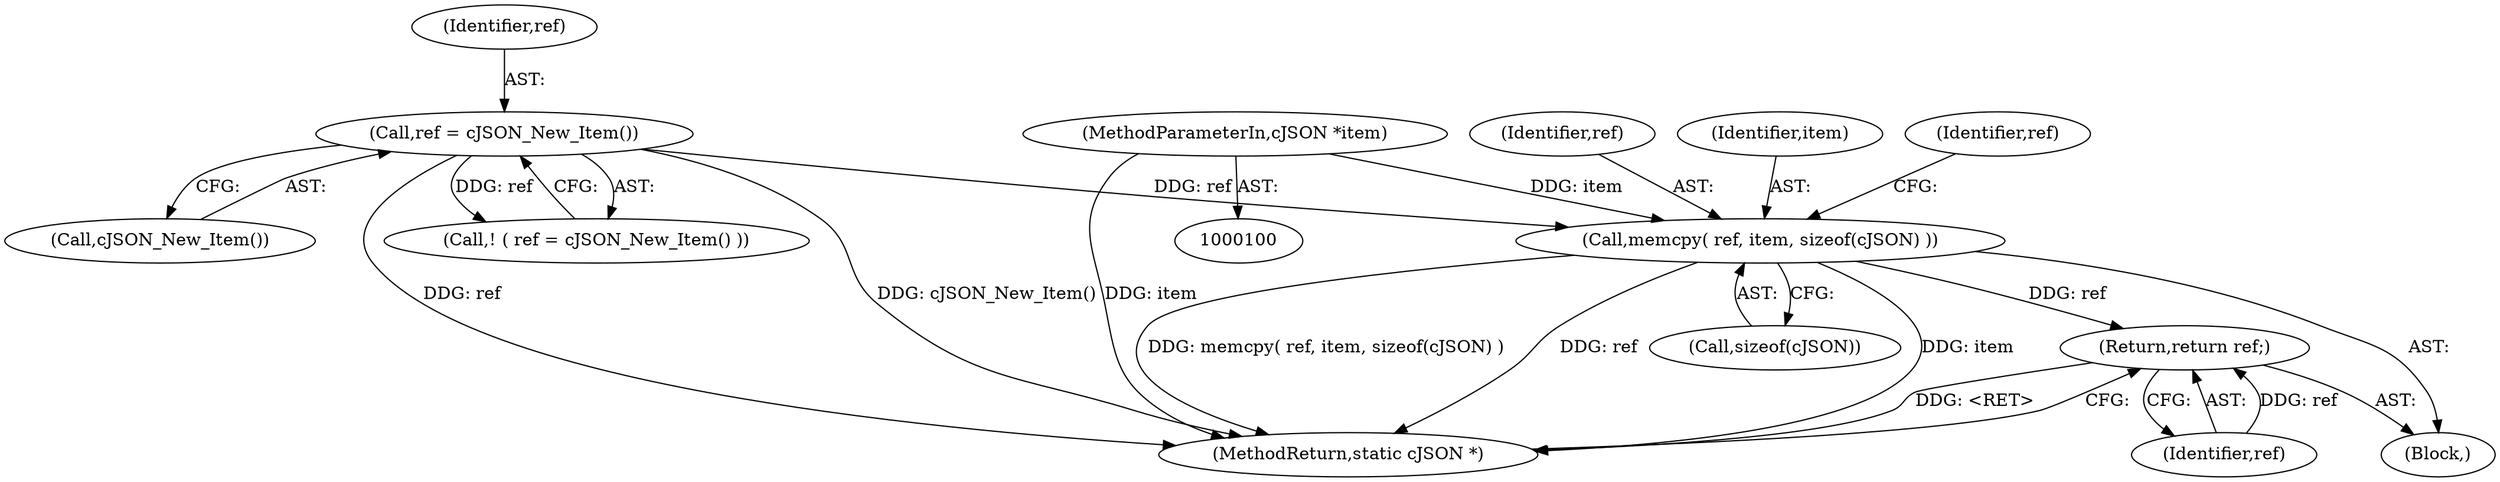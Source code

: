 digraph "1_iperf_91f2fa59e8ed80dfbf400add0164ee0e508e412a_33@API" {
"1000111" [label="(Call,memcpy( ref, item, sizeof(cJSON) ))"];
"1000106" [label="(Call,ref = cJSON_New_Item())"];
"1000101" [label="(MethodParameterIn,cJSON *item)"];
"1000135" [label="(Return,return ref;)"];
"1000137" [label="(MethodReturn,static cJSON *)"];
"1000105" [label="(Call,! ( ref = cJSON_New_Item() ))"];
"1000113" [label="(Identifier,item)"];
"1000102" [label="(Block,)"];
"1000101" [label="(MethodParameterIn,cJSON *item)"];
"1000111" [label="(Call,memcpy( ref, item, sizeof(cJSON) ))"];
"1000135" [label="(Return,return ref;)"];
"1000108" [label="(Call,cJSON_New_Item())"];
"1000136" [label="(Identifier,ref)"];
"1000107" [label="(Identifier,ref)"];
"1000118" [label="(Identifier,ref)"];
"1000114" [label="(Call,sizeof(cJSON))"];
"1000112" [label="(Identifier,ref)"];
"1000106" [label="(Call,ref = cJSON_New_Item())"];
"1000111" -> "1000102"  [label="AST: "];
"1000111" -> "1000114"  [label="CFG: "];
"1000112" -> "1000111"  [label="AST: "];
"1000113" -> "1000111"  [label="AST: "];
"1000114" -> "1000111"  [label="AST: "];
"1000118" -> "1000111"  [label="CFG: "];
"1000111" -> "1000137"  [label="DDG: ref"];
"1000111" -> "1000137"  [label="DDG: item"];
"1000111" -> "1000137"  [label="DDG: memcpy( ref, item, sizeof(cJSON) )"];
"1000106" -> "1000111"  [label="DDG: ref"];
"1000101" -> "1000111"  [label="DDG: item"];
"1000111" -> "1000135"  [label="DDG: ref"];
"1000106" -> "1000105"  [label="AST: "];
"1000106" -> "1000108"  [label="CFG: "];
"1000107" -> "1000106"  [label="AST: "];
"1000108" -> "1000106"  [label="AST: "];
"1000105" -> "1000106"  [label="CFG: "];
"1000106" -> "1000137"  [label="DDG: cJSON_New_Item()"];
"1000106" -> "1000137"  [label="DDG: ref"];
"1000106" -> "1000105"  [label="DDG: ref"];
"1000101" -> "1000100"  [label="AST: "];
"1000101" -> "1000137"  [label="DDG: item"];
"1000135" -> "1000102"  [label="AST: "];
"1000135" -> "1000136"  [label="CFG: "];
"1000136" -> "1000135"  [label="AST: "];
"1000137" -> "1000135"  [label="CFG: "];
"1000135" -> "1000137"  [label="DDG: <RET>"];
"1000136" -> "1000135"  [label="DDG: ref"];
}
